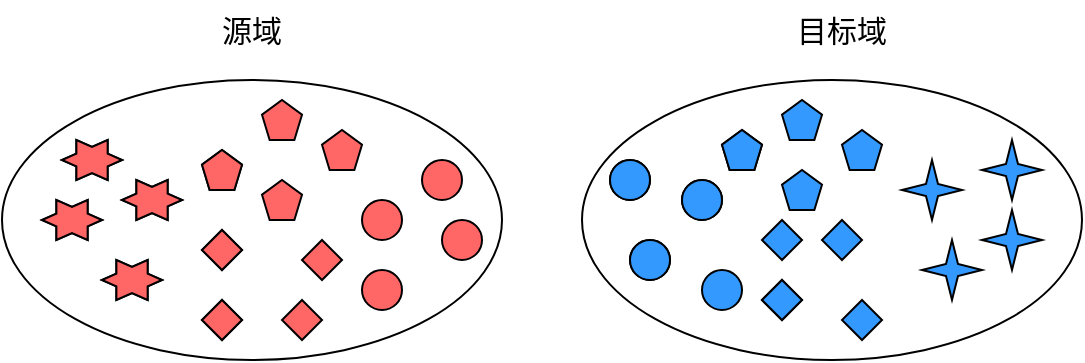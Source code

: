 <mxfile version="20.8.4" type="github">
  <diagram id="5weNNMtE1twXbDQk9ajK" name="第 1 页">
    <mxGraphModel dx="1434" dy="851" grid="1" gridSize="10" guides="1" tooltips="1" connect="1" arrows="1" fold="1" page="1" pageScale="1" pageWidth="827" pageHeight="1169" math="0" shadow="0">
      <root>
        <mxCell id="0" />
        <mxCell id="1" parent="0" />
        <mxCell id="k9kF2WbrBH735vZmDEbr-47" value="" style="ellipse;whiteSpace=wrap;html=1;" vertex="1" parent="1">
          <mxGeometry x="380" y="340" width="250" height="140" as="geometry" />
        </mxCell>
        <mxCell id="k9kF2WbrBH735vZmDEbr-3" value="" style="verticalLabelPosition=bottom;verticalAlign=top;html=1;shape=mxgraph.basic.4_point_star_2;dx=0.8;fillColor=#3399FF;" vertex="1" parent="1">
          <mxGeometry x="540" y="380" width="30" height="30" as="geometry" />
        </mxCell>
        <mxCell id="k9kF2WbrBH735vZmDEbr-48" value="" style="whiteSpace=wrap;html=1;shape=mxgraph.basic.pentagon;fillColor=#3399FF;" vertex="1" parent="1">
          <mxGeometry x="510" y="365" width="20" height="20" as="geometry" />
        </mxCell>
        <mxCell id="k9kF2WbrBH735vZmDEbr-50" value="" style="rhombus;whiteSpace=wrap;html=1;fillColor=#3399FF;" vertex="1" parent="1">
          <mxGeometry x="500" y="410" width="20" height="20" as="geometry" />
        </mxCell>
        <mxCell id="k9kF2WbrBH735vZmDEbr-54" value="" style="whiteSpace=wrap;html=1;shape=mxgraph.basic.pentagon;fillColor=#3399FF;" vertex="1" parent="1">
          <mxGeometry x="480" y="350" width="20" height="20" as="geometry" />
        </mxCell>
        <mxCell id="k9kF2WbrBH735vZmDEbr-55" value="" style="rhombus;whiteSpace=wrap;html=1;fillColor=#3399FF;" vertex="1" parent="1">
          <mxGeometry x="510" y="450" width="20" height="20" as="geometry" />
        </mxCell>
        <mxCell id="k9kF2WbrBH735vZmDEbr-56" value="" style="rhombus;whiteSpace=wrap;html=1;fillColor=#3399FF;" vertex="1" parent="1">
          <mxGeometry x="470" y="410" width="20" height="20" as="geometry" />
        </mxCell>
        <mxCell id="k9kF2WbrBH735vZmDEbr-57" value="" style="rhombus;whiteSpace=wrap;html=1;" vertex="1" parent="1">
          <mxGeometry x="470" y="440" width="20" height="20" as="geometry" />
        </mxCell>
        <mxCell id="k9kF2WbrBH735vZmDEbr-58" value="" style="rhombus;whiteSpace=wrap;html=1;fillColor=#3399FF;" vertex="1" parent="1">
          <mxGeometry x="470" y="440" width="20" height="20" as="geometry" />
        </mxCell>
        <mxCell id="k9kF2WbrBH735vZmDEbr-60" value="" style="whiteSpace=wrap;html=1;shape=mxgraph.basic.pentagon;fillColor=#3399FF;" vertex="1" parent="1">
          <mxGeometry x="480" y="385" width="20" height="20" as="geometry" />
        </mxCell>
        <mxCell id="k9kF2WbrBH735vZmDEbr-61" value="" style="whiteSpace=wrap;html=1;shape=mxgraph.basic.pentagon" vertex="1" parent="1">
          <mxGeometry x="450" y="365" width="20" height="20" as="geometry" />
        </mxCell>
        <mxCell id="k9kF2WbrBH735vZmDEbr-66" value="" style="verticalLabelPosition=bottom;verticalAlign=top;html=1;shape=mxgraph.basic.4_point_star_2;dx=0.8;fillColor=#3399FF;" vertex="1" parent="1">
          <mxGeometry x="580" y="370" width="30" height="30" as="geometry" />
        </mxCell>
        <mxCell id="k9kF2WbrBH735vZmDEbr-67" value="" style="verticalLabelPosition=bottom;verticalAlign=top;html=1;shape=mxgraph.basic.4_point_star_2;dx=0.8;fillColor=#3399FF;" vertex="1" parent="1">
          <mxGeometry x="550" y="420" width="30" height="30" as="geometry" />
        </mxCell>
        <mxCell id="k9kF2WbrBH735vZmDEbr-68" value="" style="verticalLabelPosition=bottom;verticalAlign=top;html=1;shape=mxgraph.basic.4_point_star_2;dx=0.8;fillColor=#3399FF;" vertex="1" parent="1">
          <mxGeometry x="580" y="405" width="30" height="30" as="geometry" />
        </mxCell>
        <mxCell id="k9kF2WbrBH735vZmDEbr-6" value="" style="ellipse;whiteSpace=wrap;html=1;" vertex="1" parent="1">
          <mxGeometry x="90" y="340" width="250" height="140" as="geometry" />
        </mxCell>
        <mxCell id="k9kF2WbrBH735vZmDEbr-1" value="" style="whiteSpace=wrap;html=1;shape=mxgraph.basic.pentagon" vertex="1" parent="1">
          <mxGeometry x="190" y="375" width="20" height="20" as="geometry" />
        </mxCell>
        <mxCell id="k9kF2WbrBH735vZmDEbr-4" value="" style="verticalLabelPosition=bottom;verticalAlign=top;html=1;shape=mxgraph.basic.6_point_star" vertex="1" parent="1">
          <mxGeometry x="120" y="370" width="30" height="20" as="geometry" />
        </mxCell>
        <mxCell id="k9kF2WbrBH735vZmDEbr-7" value="" style="rhombus;whiteSpace=wrap;html=1;" vertex="1" parent="1">
          <mxGeometry x="190" y="415" width="20" height="20" as="geometry" />
        </mxCell>
        <mxCell id="k9kF2WbrBH735vZmDEbr-8" value="" style="verticalLabelPosition=bottom;verticalAlign=top;html=1;shape=mxgraph.basic.6_point_star" vertex="1" parent="1">
          <mxGeometry x="110" y="400" width="30" height="20" as="geometry" />
        </mxCell>
        <mxCell id="k9kF2WbrBH735vZmDEbr-9" value="" style="verticalLabelPosition=bottom;verticalAlign=top;html=1;shape=mxgraph.basic.6_point_star" vertex="1" parent="1">
          <mxGeometry x="140" y="430" width="30" height="20" as="geometry" />
        </mxCell>
        <mxCell id="k9kF2WbrBH735vZmDEbr-10" value="" style="verticalLabelPosition=bottom;verticalAlign=top;html=1;shape=mxgraph.basic.6_point_star" vertex="1" parent="1">
          <mxGeometry x="150" y="390" width="30" height="20" as="geometry" />
        </mxCell>
        <mxCell id="k9kF2WbrBH735vZmDEbr-13" value="" style="whiteSpace=wrap;html=1;shape=mxgraph.basic.pentagon;fillColor=#FF6666;" vertex="1" parent="1">
          <mxGeometry x="220" y="350" width="20" height="20" as="geometry" />
        </mxCell>
        <mxCell id="k9kF2WbrBH735vZmDEbr-14" value="" style="rhombus;whiteSpace=wrap;html=1;" vertex="1" parent="1">
          <mxGeometry x="190" y="450" width="20" height="20" as="geometry" />
        </mxCell>
        <mxCell id="k9kF2WbrBH735vZmDEbr-15" value="" style="rhombus;whiteSpace=wrap;html=1;fillColor=#FF6666;" vertex="1" parent="1">
          <mxGeometry x="240" y="420" width="20" height="20" as="geometry" />
        </mxCell>
        <mxCell id="k9kF2WbrBH735vZmDEbr-17" value="" style="rhombus;whiteSpace=wrap;html=1;fillColor=#FF6666;" vertex="1" parent="1">
          <mxGeometry x="230" y="450" width="20" height="20" as="geometry" />
        </mxCell>
        <mxCell id="k9kF2WbrBH735vZmDEbr-19" value="" style="whiteSpace=wrap;html=1;shape=mxgraph.basic.pentagon;fillColor=#FF6666;" vertex="1" parent="1">
          <mxGeometry x="220" y="390" width="20" height="20" as="geometry" />
        </mxCell>
        <mxCell id="k9kF2WbrBH735vZmDEbr-20" value="" style="whiteSpace=wrap;html=1;shape=mxgraph.basic.pentagon;fillColor=#FF6666;" vertex="1" parent="1">
          <mxGeometry x="250" y="365" width="20" height="20" as="geometry" />
        </mxCell>
        <mxCell id="k9kF2WbrBH735vZmDEbr-69" value="" style="ellipse;whiteSpace=wrap;html=1;aspect=fixed;fillColor=#FF6666;" vertex="1" parent="1">
          <mxGeometry x="270" y="400" width="20" height="20" as="geometry" />
        </mxCell>
        <mxCell id="k9kF2WbrBH735vZmDEbr-70" value="" style="ellipse;whiteSpace=wrap;html=1;aspect=fixed;fillColor=#FF6666;" vertex="1" parent="1">
          <mxGeometry x="270" y="435" width="20" height="20" as="geometry" />
        </mxCell>
        <mxCell id="k9kF2WbrBH735vZmDEbr-71" value="" style="ellipse;whiteSpace=wrap;html=1;aspect=fixed;fillColor=#FF6666;" vertex="1" parent="1">
          <mxGeometry x="300" y="380" width="20" height="20" as="geometry" />
        </mxCell>
        <mxCell id="k9kF2WbrBH735vZmDEbr-72" value="" style="ellipse;whiteSpace=wrap;html=1;aspect=fixed;fillColor=#FF6666;" vertex="1" parent="1">
          <mxGeometry x="310" y="410" width="20" height="20" as="geometry" />
        </mxCell>
        <mxCell id="k9kF2WbrBH735vZmDEbr-73" value="" style="ellipse;whiteSpace=wrap;html=1;aspect=fixed;" vertex="1" parent="1">
          <mxGeometry x="430" y="390" width="20" height="20" as="geometry" />
        </mxCell>
        <mxCell id="k9kF2WbrBH735vZmDEbr-76" value="" style="ellipse;whiteSpace=wrap;html=1;aspect=fixed;" vertex="1" parent="1">
          <mxGeometry x="394" y="380" width="20" height="20" as="geometry" />
        </mxCell>
        <mxCell id="k9kF2WbrBH735vZmDEbr-77" value="" style="ellipse;whiteSpace=wrap;html=1;aspect=fixed;" vertex="1" parent="1">
          <mxGeometry x="404" y="420" width="20" height="20" as="geometry" />
        </mxCell>
        <mxCell id="k9kF2WbrBH735vZmDEbr-78" value="" style="ellipse;whiteSpace=wrap;html=1;aspect=fixed;fillColor=#3399FF;" vertex="1" parent="1">
          <mxGeometry x="440" y="435" width="20" height="20" as="geometry" />
        </mxCell>
        <mxCell id="k9kF2WbrBH735vZmDEbr-79" value="&lt;font style=&quot;font-size: 15px;&quot;&gt;源域&lt;/font&gt;" style="text;html=1;strokeColor=none;fillColor=none;align=center;verticalAlign=middle;whiteSpace=wrap;rounded=0;" vertex="1" parent="1">
          <mxGeometry x="185" y="300" width="60" height="30" as="geometry" />
        </mxCell>
        <mxCell id="k9kF2WbrBH735vZmDEbr-80" value="目标域" style="text;html=1;strokeColor=none;fillColor=none;align=center;verticalAlign=middle;whiteSpace=wrap;rounded=0;fontSize=15;" vertex="1" parent="1">
          <mxGeometry x="480" y="300" width="60" height="30" as="geometry" />
        </mxCell>
        <mxCell id="k9kF2WbrBH735vZmDEbr-81" value="" style="verticalLabelPosition=bottom;verticalAlign=top;html=1;shape=mxgraph.basic.6_point_star;fillColor=#FF6666;" vertex="1" parent="1">
          <mxGeometry x="120" y="370" width="30" height="20" as="geometry" />
        </mxCell>
        <mxCell id="k9kF2WbrBH735vZmDEbr-82" value="" style="verticalLabelPosition=bottom;verticalAlign=top;html=1;shape=mxgraph.basic.6_point_star;fillColor=#FF6666;" vertex="1" parent="1">
          <mxGeometry x="110" y="400" width="30" height="20" as="geometry" />
        </mxCell>
        <mxCell id="k9kF2WbrBH735vZmDEbr-83" value="" style="verticalLabelPosition=bottom;verticalAlign=top;html=1;shape=mxgraph.basic.6_point_star;fillColor=#FF6666;" vertex="1" parent="1">
          <mxGeometry x="150" y="390" width="30" height="20" as="geometry" />
        </mxCell>
        <mxCell id="k9kF2WbrBH735vZmDEbr-84" value="" style="verticalLabelPosition=bottom;verticalAlign=top;html=1;shape=mxgraph.basic.6_point_star;fillColor=#FF6666;" vertex="1" parent="1">
          <mxGeometry x="140" y="430" width="30" height="20" as="geometry" />
        </mxCell>
        <mxCell id="k9kF2WbrBH735vZmDEbr-85" value="" style="rhombus;whiteSpace=wrap;html=1;fillColor=#FF6666;" vertex="1" parent="1">
          <mxGeometry x="190" y="450" width="20" height="20" as="geometry" />
        </mxCell>
        <mxCell id="k9kF2WbrBH735vZmDEbr-86" value="" style="rhombus;whiteSpace=wrap;html=1;fillColor=#FF6666;" vertex="1" parent="1">
          <mxGeometry x="190" y="415" width="20" height="20" as="geometry" />
        </mxCell>
        <mxCell id="k9kF2WbrBH735vZmDEbr-87" value="" style="whiteSpace=wrap;html=1;shape=mxgraph.basic.pentagon;fillColor=#FF6666;" vertex="1" parent="1">
          <mxGeometry x="190" y="375" width="20" height="20" as="geometry" />
        </mxCell>
        <mxCell id="k9kF2WbrBH735vZmDEbr-89" value="" style="ellipse;whiteSpace=wrap;html=1;aspect=fixed;fillColor=#3399FF;" vertex="1" parent="1">
          <mxGeometry x="394" y="380" width="20" height="20" as="geometry" />
        </mxCell>
        <mxCell id="k9kF2WbrBH735vZmDEbr-90" value="" style="ellipse;whiteSpace=wrap;html=1;aspect=fixed;fillColor=#3399FF;" vertex="1" parent="1">
          <mxGeometry x="404" y="420" width="20" height="20" as="geometry" />
        </mxCell>
        <mxCell id="k9kF2WbrBH735vZmDEbr-91" value="" style="ellipse;whiteSpace=wrap;html=1;aspect=fixed;fillColor=#3399FF;" vertex="1" parent="1">
          <mxGeometry x="430" y="390" width="20" height="20" as="geometry" />
        </mxCell>
        <mxCell id="k9kF2WbrBH735vZmDEbr-92" value="" style="whiteSpace=wrap;html=1;shape=mxgraph.basic.pentagon;fillColor=#3399FF;" vertex="1" parent="1">
          <mxGeometry x="450" y="365" width="20" height="20" as="geometry" />
        </mxCell>
      </root>
    </mxGraphModel>
  </diagram>
</mxfile>
